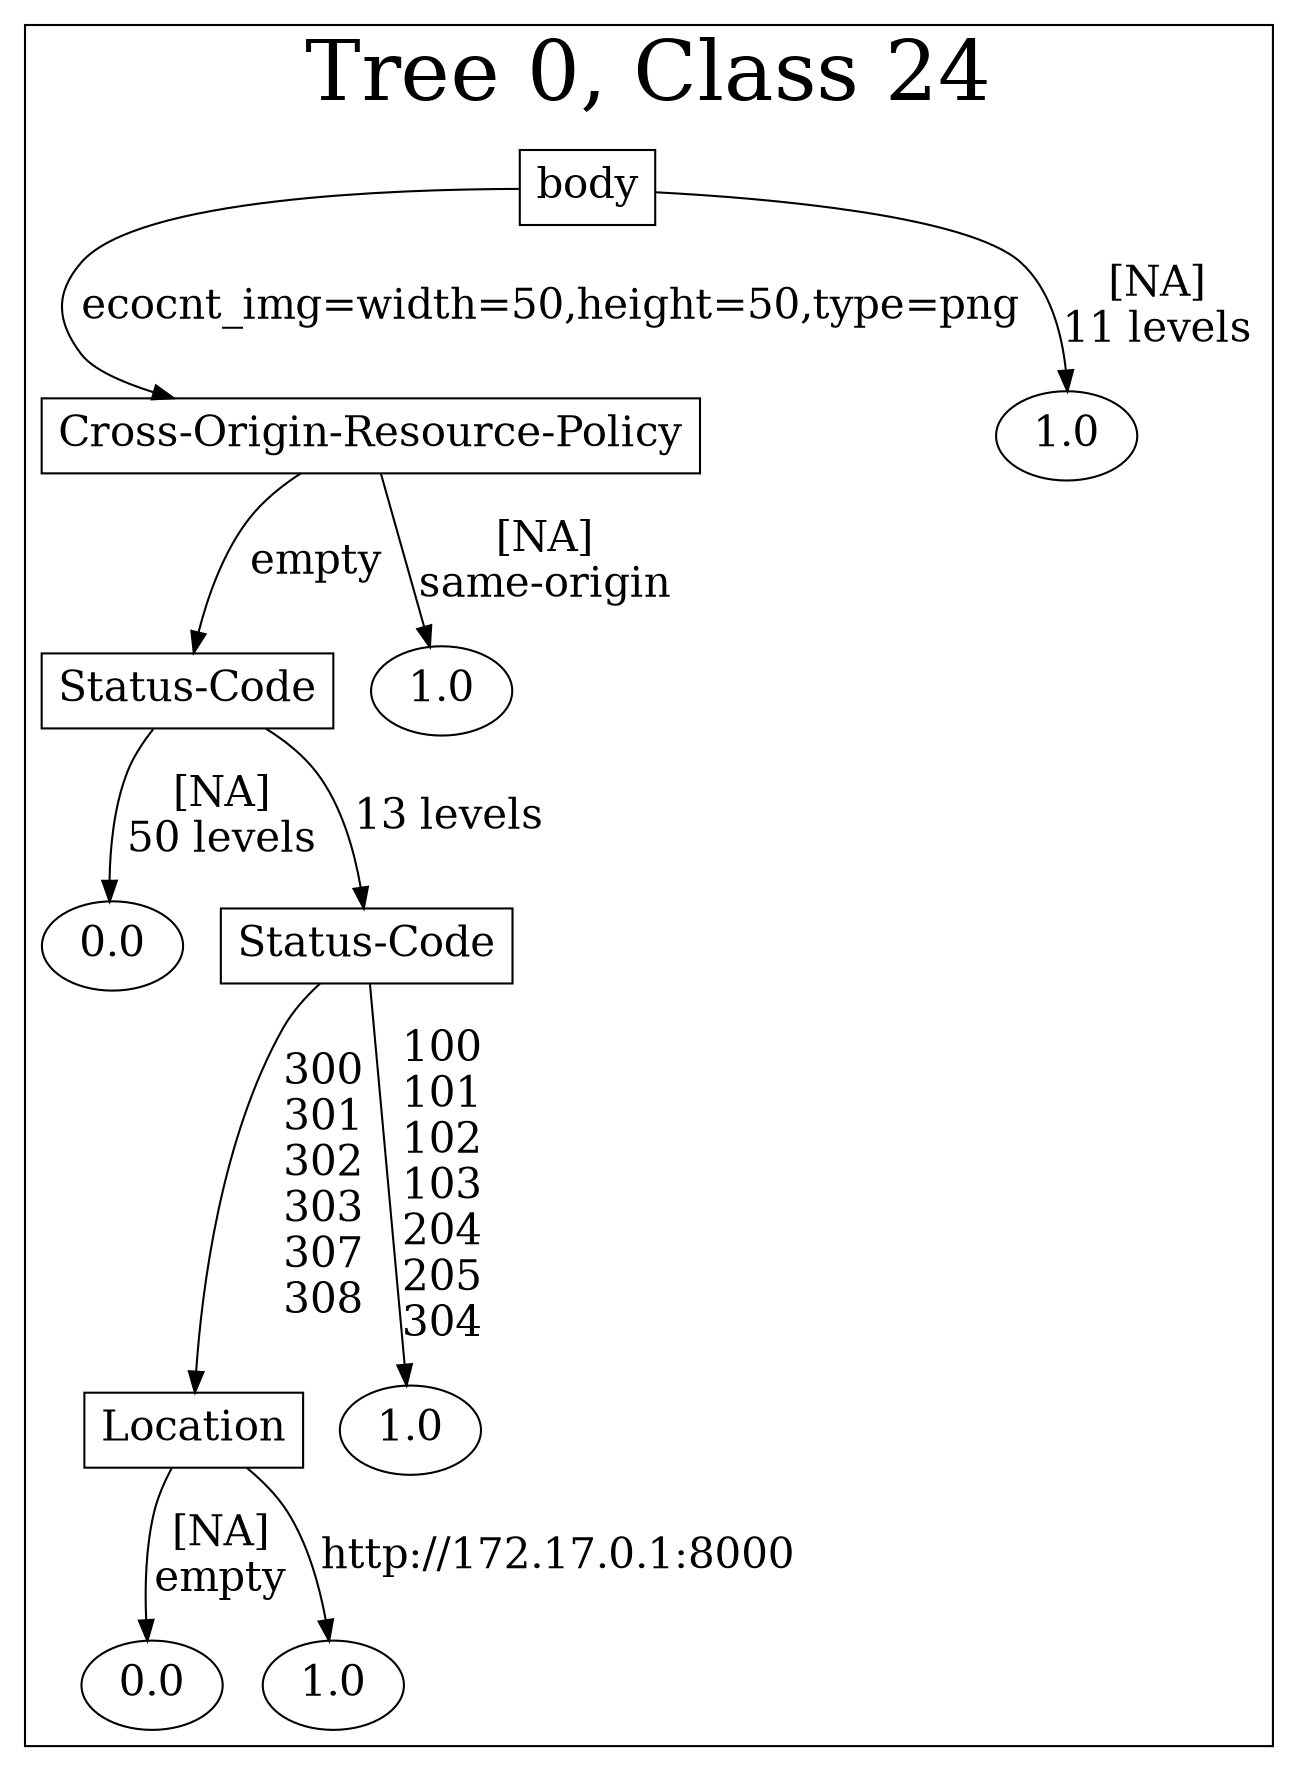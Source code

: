 /*
Generated by:
    http://https://github.com/h2oai/h2o-3/tree/master/h2o-genmodel/src/main/java/hex/genmodel/tools/PrintMojo.java
*/

/*
On a mac:

$ brew install graphviz
$ dot -Tpng file.gv -o file.png
$ open file.png
*/

digraph G {

subgraph cluster_0 {
/* Nodes */

/* Level 0 */
{
"SG_0_Node_0" [shape=box, fontsize=20, label="body"]
}

/* Level 1 */
{
"SG_0_Node_1" [shape=box, fontsize=20, label="Cross-Origin-Resource-Policy"]
"SG_0_Node_5" [fontsize=20, label="1.0"]
}

/* Level 2 */
{
"SG_0_Node_2" [shape=box, fontsize=20, label="Status-Code"]
"SG_0_Node_6" [fontsize=20, label="1.0"]
}

/* Level 3 */
{
"SG_0_Node_7" [fontsize=20, label="0.0"]
"SG_0_Node_3" [shape=box, fontsize=20, label="Status-Code"]
}

/* Level 4 */
{
"SG_0_Node_4" [shape=box, fontsize=20, label="Location"]
"SG_0_Node_8" [fontsize=20, label="1.0"]
}

/* Level 5 */
{
"SG_0_Node_9" [fontsize=20, label="0.0"]
"SG_0_Node_10" [fontsize=20, label="1.0"]
}

/* Edges */
"SG_0_Node_0" -> "SG_0_Node_1" [fontsize=20, label="ecocnt_img=width=50,height=50,type=png
"]
"SG_0_Node_0" -> "SG_0_Node_5" [fontsize=20, label="[NA]
11 levels
"]
"SG_0_Node_1" -> "SG_0_Node_2" [fontsize=20, label="empty
"]
"SG_0_Node_1" -> "SG_0_Node_6" [fontsize=20, label="[NA]
same-origin
"]
"SG_0_Node_2" -> "SG_0_Node_7" [fontsize=20, label="[NA]
50 levels
"]
"SG_0_Node_2" -> "SG_0_Node_3" [fontsize=20, label="13 levels
"]
"SG_0_Node_3" -> "SG_0_Node_4" [fontsize=20, label="300
301
302
303
307
308
"]
"SG_0_Node_3" -> "SG_0_Node_8" [fontsize=20, label="100
101
102
103
204
205
304
"]
"SG_0_Node_4" -> "SG_0_Node_9" [fontsize=20, label="[NA]
empty
"]
"SG_0_Node_4" -> "SG_0_Node_10" [fontsize=20, label="http://172.17.0.1:8000
"]

fontsize=40
label="Tree 0, Class 24"
}

}

